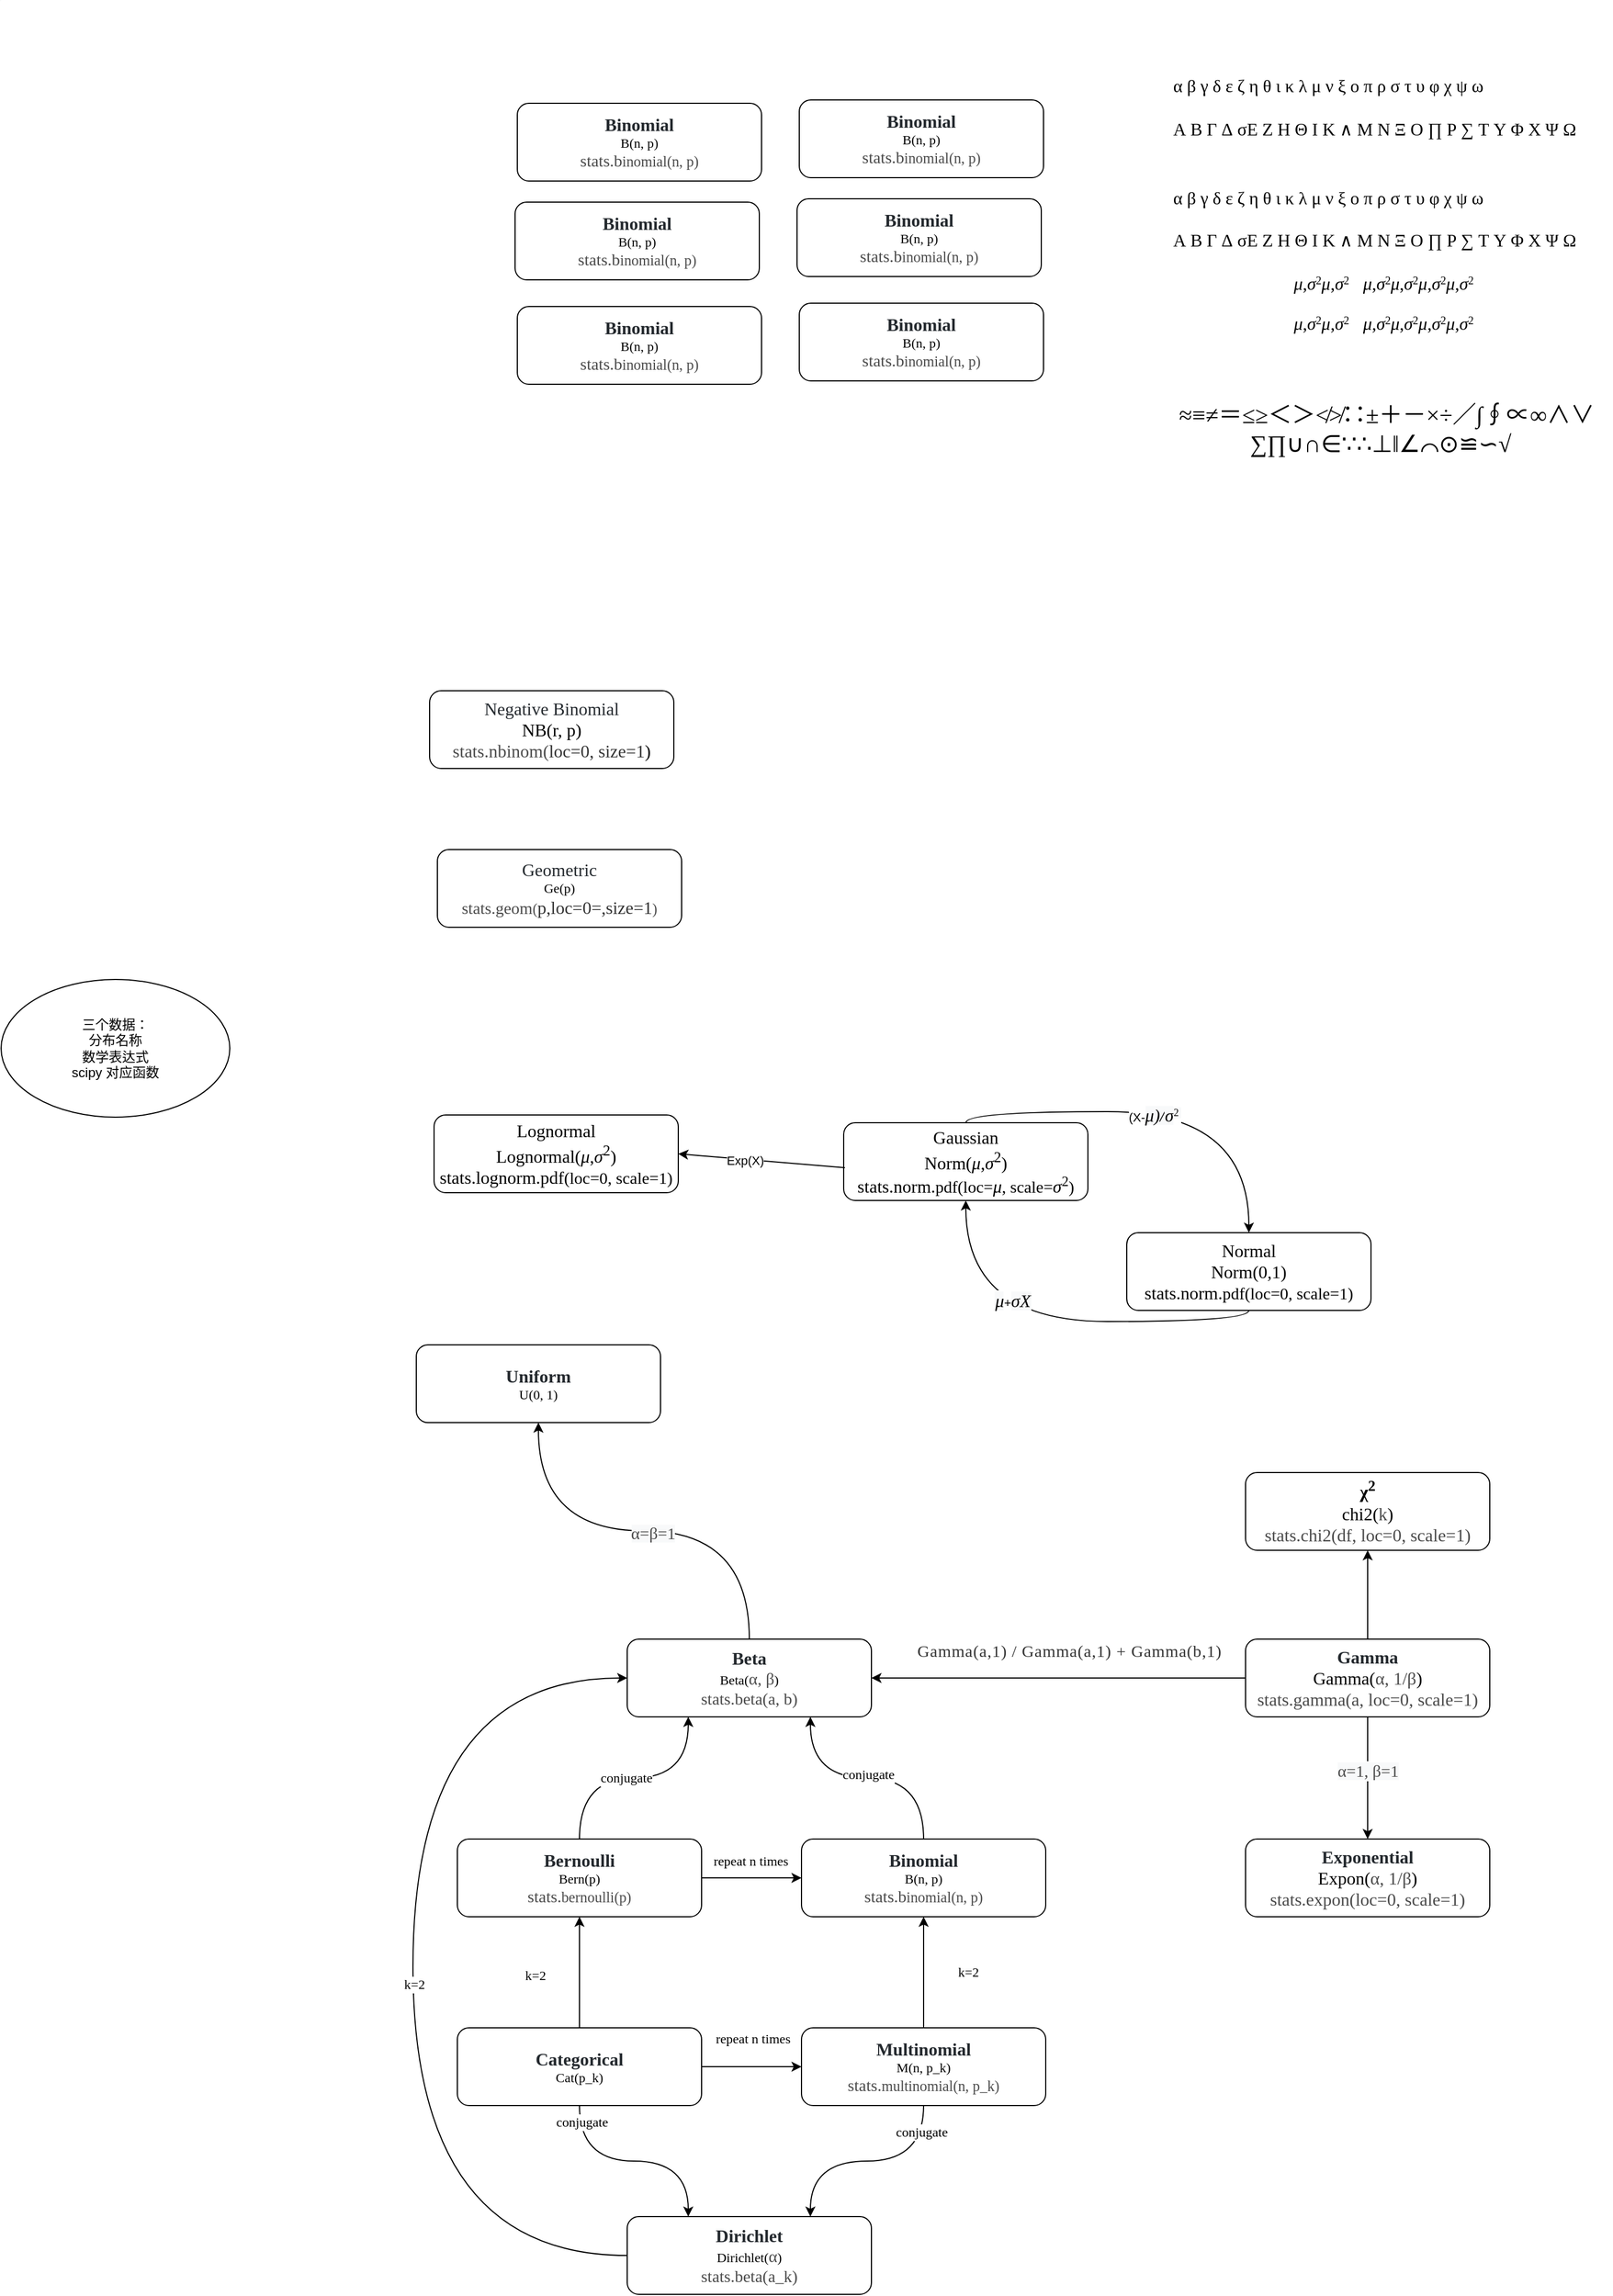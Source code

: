 <mxfile version="14.6.13" type="device"><diagram id="b2CaYkgUw3xgY0C4xX47" name="Page-1"><mxGraphModel dx="693" dy="693" grid="0" gridSize="10" guides="1" tooltips="1" connect="1" arrows="1" fold="1" page="1" pageScale="1" pageWidth="3300" pageHeight="4681" math="0" shadow="0"><root><mxCell id="0"/><mxCell id="1" parent="0"/><mxCell id="jUIoDYva2noRJINr1U3d-1" value="&lt;span style=&quot;box-sizing: border-box ; font-weight: 600 ; color: rgb(36 , 41 , 46) ; font-size: 16px ; background-color: rgb(255 , 255 , 255)&quot;&gt;Uniform&lt;/span&gt;&lt;br&gt;U(0, 1)" style="rounded=1;whiteSpace=wrap;html=1;fontFamily=Times New Roman;align=center;verticalAlign=middle;" parent="1" vertex="1"><mxGeometry x="1194" y="1454" width="220" height="70" as="geometry"/></mxCell><mxCell id="jUIoDYva2noRJINr1U3d-2" value="" style="edgeStyle=orthogonalEdgeStyle;rounded=0;orthogonalLoop=1;jettySize=auto;html=1;fontFamily=Times New Roman;align=center;verticalAlign=middle;fontSize=12;curved=1;" parent="1" source="jUIoDYva2noRJINr1U3d-6" target="jUIoDYva2noRJINr1U3d-9" edge="1"><mxGeometry relative="1" as="geometry"/></mxCell><mxCell id="jUIoDYva2noRJINr1U3d-3" value="repeat n times" style="edgeLabel;html=1;align=center;verticalAlign=middle;resizable=0;points=[];fontFamily=Times New Roman;fontSize=12;" parent="jUIoDYva2noRJINr1U3d-2" vertex="1" connectable="0"><mxGeometry x="0.072" y="-1" relative="1" as="geometry"><mxPoint x="-4" y="-16" as="offset"/></mxGeometry></mxCell><mxCell id="jUIoDYva2noRJINr1U3d-4" style="edgeStyle=orthogonalEdgeStyle;rounded=0;orthogonalLoop=1;jettySize=auto;html=1;exitX=0.5;exitY=0;exitDx=0;exitDy=0;entryX=0.25;entryY=1;entryDx=0;entryDy=0;fontFamily=Times New Roman;align=center;verticalAlign=middle;curved=1;" parent="1" source="jUIoDYva2noRJINr1U3d-6" target="jUIoDYva2noRJINr1U3d-23" edge="1"><mxGeometry relative="1" as="geometry"/></mxCell><mxCell id="jUIoDYva2noRJINr1U3d-5" value="conjugate" style="edgeLabel;html=1;align=center;verticalAlign=middle;resizable=0;points=[];fontSize=12;fontFamily=Times New Roman;" parent="jUIoDYva2noRJINr1U3d-4" vertex="1" connectable="0"><mxGeometry x="-0.132" relative="1" as="geometry"><mxPoint x="6" as="offset"/></mxGeometry></mxCell><mxCell id="jUIoDYva2noRJINr1U3d-6" value="&lt;span style=&quot;box-sizing: border-box; font-weight: 600; color: rgb(36, 41, 46); font-size: 16px; background-color: rgb(255, 255, 255);&quot;&gt;&lt;span style=&quot;box-sizing: border-box ; font-family: , , &amp;quot;segoe ui&amp;quot; , &amp;quot;helvetica&amp;quot; , &amp;quot;arial&amp;quot; , sans-serif , &amp;quot;apple color emoji&amp;quot; , &amp;quot;segoe ui emoji&amp;quot;&quot;&gt;Bernoulli&lt;/span&gt;&lt;/span&gt;&lt;br&gt;Bern(p)&lt;br&gt;&lt;span class=&quot;sig-prename descclassname&quot; style=&quot;box-sizing: border-box; background-color: transparent; color: rgb(74, 74, 74); font-size: 15px;&quot;&gt;stats.&lt;/span&gt;&lt;span class=&quot;sig-name descname&quot; style=&quot;box-sizing: border-box; background-color: transparent; font-size: 1.1em; color: rgb(74, 74, 74);&quot;&gt;bernoulli(p)&lt;/span&gt;" style="rounded=1;whiteSpace=wrap;html=1;fontFamily=Times New Roman;align=center;verticalAlign=middle;" parent="1" vertex="1"><mxGeometry x="1231" y="1899" width="220" height="70" as="geometry"/></mxCell><mxCell id="jUIoDYva2noRJINr1U3d-7" style="edgeStyle=orthogonalEdgeStyle;rounded=0;orthogonalLoop=1;jettySize=auto;html=1;exitX=0.5;exitY=0;exitDx=0;exitDy=0;entryX=0.75;entryY=1;entryDx=0;entryDy=0;fontFamily=Times New Roman;align=center;verticalAlign=middle;curved=1;" parent="1" source="jUIoDYva2noRJINr1U3d-9" target="jUIoDYva2noRJINr1U3d-23" edge="1"><mxGeometry relative="1" as="geometry"/></mxCell><mxCell id="jUIoDYva2noRJINr1U3d-8" value="conjugate" style="edgeLabel;html=1;align=center;verticalAlign=middle;resizable=0;points=[];fontSize=12;fontFamily=Times New Roman;" parent="jUIoDYva2noRJINr1U3d-7" vertex="1" connectable="0"><mxGeometry x="0.035" y="-3" relative="1" as="geometry"><mxPoint x="4" as="offset"/></mxGeometry></mxCell><mxCell id="jUIoDYva2noRJINr1U3d-9" value="&lt;span style=&quot;box-sizing: border-box ; font-weight: 600 ; color: rgb(36 , 41 , 46) ; font-size: 16px ; background-color: rgb(255 , 255 , 255)&quot;&gt;Binomial&lt;/span&gt;&lt;br&gt;B(n, p)&lt;br&gt;&lt;span class=&quot;sig-prename descclassname&quot; style=&quot;background-color: transparent ; box-sizing: border-box ; color: rgb(74 , 74 , 74) ; font-size: 15px&quot;&gt;stats.b&lt;/span&gt;&lt;span class=&quot;sig-name descname&quot; style=&quot;background-color: transparent ; box-sizing: border-box ; font-size: 1.1em ; color: rgb(74 , 74 , 74)&quot;&gt;inomial(n, p)&lt;/span&gt;" style="rounded=1;whiteSpace=wrap;html=1;fontFamily=Times New Roman;align=center;verticalAlign=middle;" parent="1" vertex="1"><mxGeometry x="1541" y="1899" width="220" height="70" as="geometry"/></mxCell><mxCell id="jUIoDYva2noRJINr1U3d-10" value="" style="edgeStyle=orthogonalEdgeStyle;rounded=0;orthogonalLoop=1;jettySize=auto;html=1;fontFamily=Times New Roman;align=center;verticalAlign=middle;fontSize=12;curved=1;" parent="1" source="jUIoDYva2noRJINr1U3d-16" target="jUIoDYva2noRJINr1U3d-6" edge="1"><mxGeometry relative="1" as="geometry"/></mxCell><mxCell id="jUIoDYva2noRJINr1U3d-11" value="k=2" style="edgeLabel;html=1;align=center;verticalAlign=middle;resizable=0;points=[];fontFamily=Times New Roman;fontSize=12;" parent="jUIoDYva2noRJINr1U3d-10" vertex="1" connectable="0"><mxGeometry x="-0.235" y="-1" relative="1" as="geometry"><mxPoint x="-41" y="-9" as="offset"/></mxGeometry></mxCell><mxCell id="jUIoDYva2noRJINr1U3d-12" value="" style="edgeStyle=orthogonalEdgeStyle;rounded=0;orthogonalLoop=1;jettySize=auto;html=1;fontFamily=Times New Roman;align=center;verticalAlign=middle;fontSize=12;curved=1;" parent="1" source="jUIoDYva2noRJINr1U3d-16" target="jUIoDYva2noRJINr1U3d-20" edge="1"><mxGeometry relative="1" as="geometry"/></mxCell><mxCell id="jUIoDYva2noRJINr1U3d-13" value="repeat n times" style="edgeLabel;html=1;align=center;verticalAlign=middle;resizable=0;points=[];fontFamily=Times New Roman;fontSize=12;" parent="jUIoDYva2noRJINr1U3d-12" vertex="1" connectable="0"><mxGeometry x="-0.188" y="3" relative="1" as="geometry"><mxPoint x="9" y="-22" as="offset"/></mxGeometry></mxCell><mxCell id="jUIoDYva2noRJINr1U3d-14" style="edgeStyle=orthogonalEdgeStyle;rounded=0;orthogonalLoop=1;jettySize=auto;html=1;entryX=0.25;entryY=0;entryDx=0;entryDy=0;fontFamily=Times New Roman;fontSize=12;align=center;verticalAlign=middle;curved=1;" parent="1" source="jUIoDYva2noRJINr1U3d-16" target="jUIoDYva2noRJINr1U3d-26" edge="1"><mxGeometry relative="1" as="geometry"/></mxCell><mxCell id="jUIoDYva2noRJINr1U3d-15" value="conjugate" style="edgeLabel;html=1;align=center;verticalAlign=middle;resizable=0;points=[];fontSize=12;fontFamily=Times New Roman;" parent="jUIoDYva2noRJINr1U3d-14" vertex="1" connectable="0"><mxGeometry x="-0.847" y="2" relative="1" as="geometry"><mxPoint as="offset"/></mxGeometry></mxCell><mxCell id="jUIoDYva2noRJINr1U3d-16" value="&lt;span style=&quot;box-sizing: border-box; font-weight: 600; color: rgb(36, 41, 46); font-size: 16px; background-color: rgb(255, 255, 255);&quot;&gt;Categorical&lt;/span&gt;&lt;br&gt;Cat(p_k)" style="rounded=1;whiteSpace=wrap;html=1;fontFamily=Times New Roman;align=center;verticalAlign=middle;" parent="1" vertex="1"><mxGeometry x="1231" y="2069" width="220" height="70" as="geometry"/></mxCell><mxCell id="jUIoDYva2noRJINr1U3d-17" value="k=2" style="edgeStyle=orthogonalEdgeStyle;rounded=0;orthogonalLoop=1;jettySize=auto;html=1;fontFamily=Times New Roman;align=center;verticalAlign=middle;fontSize=12;curved=1;" parent="1" source="jUIoDYva2noRJINr1U3d-20" target="jUIoDYva2noRJINr1U3d-9" edge="1"><mxGeometry y="-40" relative="1" as="geometry"><mxPoint as="offset"/></mxGeometry></mxCell><mxCell id="jUIoDYva2noRJINr1U3d-18" style="edgeStyle=orthogonalEdgeStyle;rounded=0;orthogonalLoop=1;jettySize=auto;html=1;exitX=0.5;exitY=1;exitDx=0;exitDy=0;entryX=0.75;entryY=0;entryDx=0;entryDy=0;fontFamily=Times New Roman;fontSize=12;align=center;verticalAlign=middle;curved=1;" parent="1" source="jUIoDYva2noRJINr1U3d-20" target="jUIoDYva2noRJINr1U3d-26" edge="1"><mxGeometry relative="1" as="geometry"/></mxCell><mxCell id="jUIoDYva2noRJINr1U3d-19" value="conjugate" style="edgeLabel;html=1;align=center;verticalAlign=middle;resizable=0;points=[];fontSize=12;fontFamily=Times New Roman;" parent="jUIoDYva2noRJINr1U3d-18" vertex="1" connectable="0"><mxGeometry x="-0.763" y="-2" relative="1" as="geometry"><mxPoint as="offset"/></mxGeometry></mxCell><mxCell id="jUIoDYva2noRJINr1U3d-20" value="&lt;span style=&quot;box-sizing: border-box ; font-weight: 600 ; color: rgb(36 , 41 , 46) ; font-size: 16px ; background-color: rgb(255 , 255 , 255)&quot;&gt;Multinomial&lt;/span&gt;&lt;br&gt;M(n, p_k)&lt;br&gt;&lt;span class=&quot;sig-prename descclassname&quot; style=&quot;box-sizing: border-box ; background-color: transparent ; color: rgb(74 , 74 , 74) ; font-size: 15px&quot;&gt;stats.&lt;/span&gt;&lt;span class=&quot;sig-name descname&quot; style=&quot;box-sizing: border-box ; background-color: transparent ; font-size: 1.1em ; color: rgb(74 , 74 , 74)&quot;&gt;multinomial(n, p_k)&lt;/span&gt;" style="rounded=1;whiteSpace=wrap;html=1;fontFamily=Times New Roman;align=center;verticalAlign=middle;" parent="1" vertex="1"><mxGeometry x="1541" y="2069" width="220" height="70" as="geometry"/></mxCell><mxCell id="jUIoDYva2noRJINr1U3d-21" value="" style="edgeStyle=orthogonalEdgeStyle;rounded=0;orthogonalLoop=1;jettySize=auto;html=1;fontFamily=Times New Roman;fontSize=12;align=center;verticalAlign=middle;curved=1;" parent="1" source="jUIoDYva2noRJINr1U3d-23" target="jUIoDYva2noRJINr1U3d-1" edge="1"><mxGeometry relative="1" as="geometry"/></mxCell><mxCell id="jUIoDYva2noRJINr1U3d-22" value="&lt;span style=&quot;color: rgb(74 , 74 , 74) ; font-size: 15px ; background-color: rgb(248 , 249 , 250)&quot;&gt;α=β=1&lt;/span&gt;" style="edgeLabel;html=1;align=center;verticalAlign=middle;resizable=0;points=[];fontSize=12;fontFamily=Times New Roman;" parent="jUIoDYva2noRJINr1U3d-21" vertex="1" connectable="0"><mxGeometry x="-0.04" y="1" relative="1" as="geometry"><mxPoint as="offset"/></mxGeometry></mxCell><mxCell id="jUIoDYva2noRJINr1U3d-23" value="&lt;span style=&quot;box-sizing: border-box ; font-weight: 600 ; color: rgb(36 , 41 , 46) ; font-size: 16px ; background-color: rgb(255 , 255 , 255)&quot;&gt;&lt;span style=&quot;box-sizing: border-box ; font-family: , , &amp;#34;segoe ui&amp;#34; , &amp;#34;helvetica&amp;#34; , &amp;#34;arial&amp;#34; , sans-serif , &amp;#34;apple color emoji&amp;#34; , &amp;#34;segoe ui emoji&amp;#34;&quot;&gt;Beta&lt;/span&gt;&lt;/span&gt;&lt;br&gt;Beta(&lt;span style=&quot;color: rgb(74 , 74 , 74) ; font-size: 15px&quot;&gt;α, β&lt;/span&gt;)&lt;br&gt;&lt;span class=&quot;sig-prename descclassname&quot; style=&quot;box-sizing: border-box ; background-color: transparent ; color: rgb(74 , 74 , 74) ; font-size: 15px&quot;&gt;stats.beta(a, b)&lt;/span&gt;" style="rounded=1;whiteSpace=wrap;html=1;fontFamily=Times New Roman;align=center;verticalAlign=middle;" parent="1" vertex="1"><mxGeometry x="1384" y="1719" width="220" height="70" as="geometry"/></mxCell><mxCell id="jUIoDYva2noRJINr1U3d-24" style="edgeStyle=orthogonalEdgeStyle;rounded=0;orthogonalLoop=1;jettySize=auto;html=1;entryX=0;entryY=0.5;entryDx=0;entryDy=0;fontFamily=Times New Roman;fontSize=12;align=center;verticalAlign=middle;exitX=0;exitY=0.5;exitDx=0;exitDy=0;curved=1;" parent="1" source="jUIoDYva2noRJINr1U3d-26" target="jUIoDYva2noRJINr1U3d-23" edge="1"><mxGeometry relative="1" as="geometry"><Array as="points"><mxPoint x="1191" y="2274"/><mxPoint x="1191" y="1754"/></Array></mxGeometry></mxCell><mxCell id="jUIoDYva2noRJINr1U3d-25" value="k=2" style="edgeLabel;html=1;align=center;verticalAlign=middle;resizable=0;points=[];fontSize=12;fontFamily=Times New Roman;" parent="jUIoDYva2noRJINr1U3d-24" vertex="1" connectable="0"><mxGeometry x="-0.035" y="-1" relative="1" as="geometry"><mxPoint as="offset"/></mxGeometry></mxCell><mxCell id="jUIoDYva2noRJINr1U3d-26" value="&lt;font color=&quot;#24292e&quot;&gt;&lt;span style=&quot;font-size: 16px ; background-color: rgb(255 , 255 , 255)&quot;&gt;&lt;b&gt;Dirichlet&lt;br&gt;&lt;/b&gt;&lt;/span&gt;&lt;/font&gt;Dirichlet(&lt;span style=&quot;color: rgb(74 , 74 , 74) ; font-size: 15px&quot;&gt;α&lt;/span&gt;)&lt;br&gt;&lt;span class=&quot;sig-prename descclassname&quot; style=&quot;box-sizing: border-box ; background-color: transparent ; color: rgb(74 , 74 , 74) ; font-size: 15px&quot;&gt;stats.beta(a_k)&lt;/span&gt;" style="rounded=1;whiteSpace=wrap;html=1;fontFamily=Times New Roman;align=center;verticalAlign=middle;" parent="1" vertex="1"><mxGeometry x="1384" y="2239" width="220" height="70" as="geometry"/></mxCell><mxCell id="jUIoDYva2noRJINr1U3d-27" style="edgeStyle=orthogonalEdgeStyle;rounded=0;orthogonalLoop=1;jettySize=auto;html=1;exitX=0;exitY=0.5;exitDx=0;exitDy=0;entryX=1;entryY=0.5;entryDx=0;entryDy=0;fontFamily=Times New Roman;fontSize=12;align=center;verticalAlign=middle;curved=1;" parent="1" source="jUIoDYva2noRJINr1U3d-32" target="jUIoDYva2noRJINr1U3d-23" edge="1"><mxGeometry relative="1" as="geometry"/></mxCell><mxCell id="jUIoDYva2noRJINr1U3d-28" value="&lt;span style=&quot;color: rgb(51 , 51 , 51) ; font-family: , , &amp;#34;helvetica neue&amp;#34; , &amp;#34;pingfang sc&amp;#34; , &amp;#34;hiragino sans gb&amp;#34; , &amp;#34;microsoft yahei ui&amp;#34; , &amp;#34;microsoft yahei&amp;#34; , &amp;#34;arial&amp;#34; , sans-serif ; font-size: 15px ; letter-spacing: 0.544px ; text-align: justify&quot;&gt;Gamma(a,1) / Gamma(a,1) + Gamma(b,1)&lt;/span&gt;" style="edgeLabel;html=1;align=center;verticalAlign=middle;resizable=0;points=[];fontSize=12;fontFamily=Times New Roman;" parent="jUIoDYva2noRJINr1U3d-27" vertex="1" connectable="0"><mxGeometry x="-0.177" y="-3" relative="1" as="geometry"><mxPoint x="-21" y="-22" as="offset"/></mxGeometry></mxCell><mxCell id="jUIoDYva2noRJINr1U3d-29" value="" style="edgeStyle=orthogonalEdgeStyle;rounded=0;orthogonalLoop=1;jettySize=auto;html=1;fontFamily=Times New Roman;fontSize=12;align=center;verticalAlign=middle;curved=1;" parent="1" source="jUIoDYva2noRJINr1U3d-32" target="jUIoDYva2noRJINr1U3d-33" edge="1"><mxGeometry relative="1" as="geometry"/></mxCell><mxCell id="jUIoDYva2noRJINr1U3d-30" value="&lt;span style=&quot;color: rgb(74 , 74 , 74) ; font-size: 15px ; background-color: rgb(248 , 249 , 250)&quot;&gt;α=1, β=1&lt;/span&gt;" style="edgeLabel;html=1;align=center;verticalAlign=middle;resizable=0;points=[];fontSize=12;fontFamily=Times New Roman;" parent="jUIoDYva2noRJINr1U3d-29" vertex="1" connectable="0"><mxGeometry x="-0.124" relative="1" as="geometry"><mxPoint as="offset"/></mxGeometry></mxCell><mxCell id="jUIoDYva2noRJINr1U3d-31" value="" style="edgeStyle=orthogonalEdgeStyle;rounded=0;orthogonalLoop=1;jettySize=auto;html=1;fontFamily=Times New Roman;fontSize=12;align=center;verticalAlign=middle;curved=1;" parent="1" source="jUIoDYva2noRJINr1U3d-32" target="jUIoDYva2noRJINr1U3d-34" edge="1"><mxGeometry relative="1" as="geometry"/></mxCell><mxCell id="jUIoDYva2noRJINr1U3d-32" value="&lt;font style=&quot;font-size: 16px&quot;&gt;&lt;span style=&quot;box-sizing: border-box ; font-weight: 600 ; color: rgb(36 , 41 , 46) ; background-color: rgb(255 , 255 , 255)&quot;&gt;&lt;span style=&quot;box-sizing: border-box&quot;&gt;Gamma&lt;/span&gt;&lt;/span&gt;&lt;br&gt;Gamma(&lt;span style=&quot;color: rgb(74 , 74 , 74)&quot;&gt;α, 1/β&lt;/span&gt;)&lt;br&gt;&lt;span class=&quot;sig-prename descclassname&quot; style=&quot;box-sizing: border-box ; background-color: transparent ; color: rgb(74 , 74 , 74)&quot;&gt;stats.gamma(a, loc=0, scale=1)&lt;/span&gt;&lt;/font&gt;" style="rounded=1;whiteSpace=wrap;html=1;fontFamily=Times New Roman;align=center;verticalAlign=middle;" parent="1" vertex="1"><mxGeometry x="1941" y="1719" width="220" height="70" as="geometry"/></mxCell><mxCell id="jUIoDYva2noRJINr1U3d-33" value="&lt;font style=&quot;font-size: 16px&quot;&gt;&lt;span style=&quot;box-sizing: border-box ; font-weight: 600 ; color: rgb(36 , 41 , 46) ; background-color: rgb(255 , 255 , 255)&quot;&gt;&lt;span style=&quot;box-sizing: border-box&quot;&gt;Exponential&lt;/span&gt;&lt;/span&gt;&lt;br&gt;Expon(&lt;span style=&quot;color: rgb(74 , 74 , 74)&quot;&gt;α, 1/β&lt;/span&gt;)&lt;br&gt;&lt;span class=&quot;sig-prename descclassname&quot; style=&quot;box-sizing: border-box ; background-color: transparent ; color: rgb(74 , 74 , 74)&quot;&gt;stats.expon(loc=0, scale=1)&lt;/span&gt;&lt;/font&gt;" style="rounded=1;whiteSpace=wrap;html=1;fontFamily=Times New Roman;align=center;verticalAlign=middle;" parent="1" vertex="1"><mxGeometry x="1941" y="1899" width="220" height="70" as="geometry"/></mxCell><mxCell id="jUIoDYva2noRJINr1U3d-34" value="&lt;font style=&quot;font-size: 16px&quot;&gt;&lt;font style=&quot;font-size: 16px&quot;&gt;&lt;span style=&quot;background-color: rgb(255 , 255 , 255)&quot;&gt;&lt;b&gt;χ&lt;sup&gt;2&lt;/sup&gt;&lt;/b&gt;&lt;/span&gt;&lt;br&gt;&lt;span style=&quot;background-color: rgb(255 , 255 , 255)&quot;&gt;chi2&lt;/span&gt;(&lt;span style=&quot;color: rgb(74 , 74 , 74)&quot;&gt;k&lt;/span&gt;)&lt;br&gt;&lt;/font&gt;&lt;span class=&quot;sig-prename descclassname&quot; style=&quot;box-sizing: border-box ; background-color: transparent ; color: rgb(74 , 74 , 74)&quot;&gt;&lt;font style=&quot;font-size: 16px&quot;&gt;stats.chi2(df, loc=0, scale=&lt;/font&gt;1)&lt;/span&gt;&lt;/font&gt;" style="rounded=1;whiteSpace=wrap;html=1;fontFamily=Times New Roman;align=center;verticalAlign=middle;" parent="1" vertex="1"><mxGeometry x="1941" y="1569" width="220" height="70" as="geometry"/></mxCell><mxCell id="jUIoDYva2noRJINr1U3d-46" value="&lt;font style=&quot;font-size: 16px ; background-color: rgb(255 , 255 , 255)&quot;&gt;&lt;font style=&quot;font-size: 16px&quot;&gt;Normal&lt;br&gt;&lt;/font&gt;Norm(0&lt;i&gt;,&lt;/i&gt;&lt;span style=&quot;position: absolute ; clip: rect(3.487em , 1000.53em , 4.085em , -1000em) ; top: -3.995em ; left: 0em&quot;&gt;&lt;span class=&quot;mi&quot; id=&quot;MathJax-Span-50&quot; style=&quot;font-style: italic&quot;&gt;&lt;span style=&quot;display: inline-block ; overflow: hidden ; height: 1px ; width: 0.033em&quot;&gt;&lt;/span&gt;&lt;/span&gt;&lt;span style=&quot;display: inline-block ; width: 0px ; height: 3.995em&quot;&gt;&lt;/span&gt;&lt;/span&gt;&lt;/font&gt;&lt;font style=&quot;font-size: 16px&quot;&gt;&lt;font style=&quot;font-size: 16px ; background-color: rgb(255 , 255 , 255)&quot;&gt;1)&lt;br&gt;&lt;span class=&quot;sig-prename descclassname&quot; style=&quot;box-sizing: border-box ; text-align: left&quot;&gt;&lt;span class=&quot;pre&quot; style=&quot;box-sizing: border-box&quot;&gt;stats.&lt;/span&gt;&lt;/span&gt;&lt;span class=&quot;sig-name descname&quot; style=&quot;box-sizing: border-box ; text-align: left&quot;&gt;&lt;span class=&quot;pre&quot; style=&quot;box-sizing: border-box&quot;&gt;norm.&lt;span class=&quot;pre&quot; style=&quot;box-sizing: border-box ; font-size: 15px&quot;&gt;pdf(&lt;/span&gt;&lt;span class=&quot;pre&quot; style=&quot;box-sizing: border-box ; font-size: 15px&quot;&gt;loc=0,&lt;/span&gt;&lt;span style=&quot;font-size: 15px&quot;&gt;&lt;span class=&quot;Apple-converted-space&quot;&gt;&amp;nbsp;&lt;/span&gt;&lt;/span&gt;&lt;span class=&quot;pre&quot; style=&quot;box-sizing: border-box ; font-size: 15px&quot;&gt;scale=1)&lt;/span&gt;&lt;/span&gt;&lt;/span&gt;&lt;/font&gt;&lt;br&gt;&lt;/font&gt;" style="rounded=1;whiteSpace=wrap;html=1;fontFamily=Times New Roman;align=center;verticalAlign=middle;" parent="1" vertex="1"><mxGeometry x="1834" y="1353" width="220" height="70" as="geometry"/></mxCell><mxCell id="jUIoDYva2noRJINr1U3d-47" value="三个数据：&lt;br&gt;分布名称&lt;br&gt;数学表达式&lt;br&gt;scipy 对应函数" style="ellipse;whiteSpace=wrap;html=1;" parent="1" vertex="1"><mxGeometry x="820" y="1125" width="206" height="124" as="geometry"/></mxCell><mxCell id="TUL8UU3yJ-6eKtw_I78Y-1" value="&lt;font style=&quot;font-size: 16px ; background-color: rgb(255 , 255 , 255)&quot;&gt;&lt;font style=&quot;font-size: 16px&quot;&gt;Gaussian&lt;br&gt;&lt;/font&gt;Norm(&lt;span style=&quot;font-style: italic&quot;&gt;μ&lt;/span&gt;&lt;font style=&quot;font-size: 16px&quot;&gt;,&lt;/font&gt;&lt;span style=&quot;font-style: italic&quot;&gt;σ&lt;/span&gt;&lt;span style=&quot;position: absolute ; clip: rect(3.487em , 1000.53em , 4.085em , -1000em) ; top: -3.995em ; left: 0em&quot;&gt;&lt;span class=&quot;mi&quot; id=&quot;MathJax-Span-50&quot; style=&quot;font-style: italic&quot;&gt;&lt;span style=&quot;display: inline-block ; overflow: hidden ; height: 1px ; width: 0.033em&quot;&gt;&lt;/span&gt;&lt;/span&gt;&lt;span style=&quot;display: inline-block ; width: 0px ; height: 3.995em&quot;&gt;&lt;/span&gt;&lt;/span&gt;&lt;sup&gt;2&lt;/sup&gt;&lt;/font&gt;&lt;font style=&quot;font-size: 16px&quot;&gt;&lt;font style=&quot;font-size: 16px ; background-color: rgb(255 , 255 , 255)&quot;&gt;)&lt;br&gt;&lt;span class=&quot;sig-prename descclassname&quot; style=&quot;box-sizing: border-box ; text-align: left&quot;&gt;&lt;span class=&quot;pre&quot; style=&quot;box-sizing: border-box&quot;&gt;stats.&lt;/span&gt;&lt;/span&gt;&lt;span class=&quot;sig-name descname&quot; style=&quot;box-sizing: border-box ; text-align: left&quot;&gt;&lt;span class=&quot;pre&quot; style=&quot;box-sizing: border-box&quot;&gt;norm.&lt;span class=&quot;pre&quot; style=&quot;box-sizing: border-box ; font-size: 15px&quot;&gt;pdf(&lt;/span&gt;&lt;span class=&quot;pre&quot; style=&quot;box-sizing: border-box ; font-size: 15px&quot;&gt;loc=&lt;span style=&quot;font-size: 16px ; font-style: italic ; text-align: center&quot;&gt;μ&lt;/span&gt;,&lt;/span&gt;&lt;span style=&quot;font-size: 15px&quot;&gt;&lt;span class=&quot;Apple-converted-space&quot;&gt;&amp;nbsp;&lt;/span&gt;&lt;/span&gt;&lt;span class=&quot;pre&quot; style=&quot;box-sizing: border-box ; font-size: 15px&quot;&gt;scale=&lt;span style=&quot;font-size: 16px ; text-align: center ; font-style: italic&quot;&gt;σ&lt;/span&gt;&lt;span style=&quot;font-size: 16px ; text-align: center ; position: absolute ; clip: rect(3.487em , 1000.53em , 4.085em , -1000em) ; top: -3.995em ; left: 0em&quot;&gt;&lt;span class=&quot;mi&quot; id=&quot;MathJax-Span-50&quot; style=&quot;font-style: italic&quot;&gt;&lt;span style=&quot;display: inline-block ; overflow: hidden ; height: 1px ; width: 0.033em&quot;&gt;&lt;/span&gt;&lt;/span&gt;&lt;span style=&quot;display: inline-block ; width: 0px ; height: 3.995em&quot;&gt;&lt;/span&gt;&lt;/span&gt;&lt;sup style=&quot;text-align: center&quot;&gt;2&lt;/sup&gt;)&lt;/span&gt;&lt;/span&gt;&lt;/span&gt;&lt;/font&gt;&lt;br&gt;&lt;/font&gt;" style="rounded=1;whiteSpace=wrap;html=1;fontFamily=Times New Roman;align=center;verticalAlign=middle;" vertex="1" parent="1"><mxGeometry x="1579" y="1254" width="220" height="70" as="geometry"/></mxCell><mxCell id="TUL8UU3yJ-6eKtw_I78Y-11" value="" style="endArrow=classic;html=1;exitX=0.5;exitY=0;exitDx=0;exitDy=0;entryX=0.5;entryY=0;entryDx=0;entryDy=0;edgeStyle=orthogonalEdgeStyle;curved=1;" edge="1" parent="1" source="TUL8UU3yJ-6eKtw_I78Y-1" target="jUIoDYva2noRJINr1U3d-46"><mxGeometry width="50" height="50" relative="1" as="geometry"><mxPoint x="1989" y="1695" as="sourcePoint"/><mxPoint x="2039" y="1645" as="targetPoint"/></mxGeometry></mxCell><mxCell id="TUL8UU3yJ-6eKtw_I78Y-15" value="(X-&lt;span style=&quot;font-family: &amp;#34;times new roman&amp;#34; ; font-size: 16px ; font-style: italic ; background-color: rgb(248 , 249 , 250)&quot;&gt;μ)/&lt;/span&gt;&lt;span style=&quot;background-color: rgb(248 , 249 , 250) ; font-family: &amp;#34;times new roman&amp;#34; ; font-size: 16px ; font-style: italic&quot;&gt;σ&lt;/span&gt;&lt;span style=&quot;background-color: rgb(248 , 249 , 250) ; font-family: &amp;#34;times new roman&amp;#34; ; font-size: 16px ; position: absolute ; clip: rect(3.487em , 1000.53em , 4.085em , -1000em) ; top: -3.995em ; left: 0em&quot;&gt;&lt;span class=&quot;mi&quot; id=&quot;MathJax-Span-50&quot; style=&quot;font-style: italic&quot;&gt;&lt;span style=&quot;display: inline-block ; overflow: hidden ; height: 1px ; width: 0.033em&quot;&gt;&lt;/span&gt;&lt;/span&gt;&lt;span style=&quot;display: inline-block ; width: 0px ; height: 3.995em&quot;&gt;&lt;/span&gt;&lt;/span&gt;&lt;sup style=&quot;background-color: rgb(248 , 249 , 250) ; font-family: &amp;#34;times new roman&amp;#34;&quot;&gt;2&amp;nbsp;&lt;br&gt;&lt;/sup&gt;" style="edgeLabel;html=1;align=center;verticalAlign=middle;resizable=0;points=[];" vertex="1" connectable="0" parent="TUL8UU3yJ-6eKtw_I78Y-11"><mxGeometry x="-0.037" y="-3" relative="1" as="geometry"><mxPoint as="offset"/></mxGeometry></mxCell><mxCell id="TUL8UU3yJ-6eKtw_I78Y-12" value="" style="endArrow=classic;html=1;exitX=0.5;exitY=1;exitDx=0;exitDy=0;entryX=0.5;entryY=1;entryDx=0;entryDy=0;edgeStyle=orthogonalEdgeStyle;curved=1;" edge="1" parent="1" source="jUIoDYva2noRJINr1U3d-46" target="TUL8UU3yJ-6eKtw_I78Y-1"><mxGeometry width="50" height="50" relative="1" as="geometry"><mxPoint x="1989" y="1695" as="sourcePoint"/><mxPoint x="2039" y="1645" as="targetPoint"/></mxGeometry></mxCell><mxCell id="TUL8UU3yJ-6eKtw_I78Y-16" value="&lt;span style=&quot;font-family: &amp;#34;times new roman&amp;#34; ; font-size: 16px ; font-style: italic ; background-color: rgb(248 , 249 , 250)&quot;&gt;μ&lt;/span&gt;+&lt;span style=&quot;background-color: rgb(248 , 249 , 250) ; font-family: &amp;#34;times new roman&amp;#34; ; font-size: 16px ; font-style: italic&quot;&gt;σ&lt;/span&gt;&lt;span style=&quot;background-color: rgb(248 , 249 , 250) ; font-family: &amp;#34;times new roman&amp;#34; ; font-size: 16px ; position: absolute ; clip: rect(3.487em , 1000.53em , 4.085em , -1000em) ; top: -3.995em ; left: 0em&quot;&gt;&lt;span style=&quot;display: inline-block ; width: 0px ; height: 3.995em&quot;&gt;&lt;/span&gt;&lt;/span&gt;&lt;span style=&quot;font-style: italic ; background-color: rgb(248 , 249 , 250) ; font-family: &amp;#34;times new roman&amp;#34; ; font-size: 16px&quot;&gt;X&lt;/span&gt;&lt;br&gt;&lt;span style=&quot;background-color: rgb(248 , 249 , 250) ; font-family: &amp;#34;times new roman&amp;#34; ; font-size: 16px ; position: absolute ; clip: rect(3.487em , 1000.53em , 4.085em , -1000em) ; top: -3.995em ; left: 0em&quot;&gt;&lt;span style=&quot;display: inline-block ; width: 0px ; height: 3.995em&quot;&gt;&lt;/span&gt;&lt;/span&gt;" style="edgeLabel;html=1;align=center;verticalAlign=middle;resizable=0;points=[];" vertex="1" connectable="0" parent="TUL8UU3yJ-6eKtw_I78Y-12"><mxGeometry x="0.193" y="-19" relative="1" as="geometry"><mxPoint as="offset"/></mxGeometry></mxCell><mxCell id="TUL8UU3yJ-6eKtw_I78Y-17" value="&lt;div style=&quot;text-align: justify&quot;&gt;&lt;span style=&quot;font-size: 16px&quot;&gt;&lt;br&gt;&lt;/span&gt;&lt;/div&gt;&lt;font&gt;&lt;div style=&quot;text-align: justify&quot;&gt;&lt;span style=&quot;font-size: 16px&quot;&gt;&lt;br&gt;&lt;/span&gt;&lt;/div&gt;&lt;div style=&quot;text-align: justify&quot;&gt;&lt;br&gt;&lt;/div&gt;&lt;div style=&quot;text-align: justify&quot;&gt;&lt;br&gt;&lt;/div&gt;&lt;div style=&quot;text-align: justify&quot;&gt;&lt;p style=&quot;margin: 0in ; font-family: &amp;#34;microsoft yahei&amp;#34; ; font-size: 16px&quot;&gt;α&amp;nbsp;β&amp;nbsp;γ&amp;nbsp;δ&amp;nbsp;ε&amp;nbsp;ζ&amp;nbsp;η&amp;nbsp;θ&amp;nbsp;ι&amp;nbsp;κ&amp;nbsp;λ&amp;nbsp;μ&amp;nbsp;ν&amp;nbsp;ξ&amp;nbsp;ο&amp;nbsp;π&amp;nbsp;ρ&amp;nbsp;σ&amp;nbsp;τ&amp;nbsp;υ&amp;nbsp;φ&amp;nbsp;χ&amp;nbsp;ψ&amp;nbsp;ω&amp;nbsp;&amp;nbsp;&lt;/p&gt;&lt;font style=&quot;text-align: center&quot;&gt;&lt;div style=&quot;text-align: justify&quot;&gt;&lt;span style=&quot;font-size: 16px&quot;&gt;&lt;br&gt;&lt;/span&gt;&lt;/div&gt;&lt;div style=&quot;text-align: justify&quot;&gt;&lt;span style=&quot;font-size: 16px ; font-family: &amp;#34;microsoft yahei&amp;#34;&quot;&gt;Α&amp;nbsp;Β&amp;nbsp;Γ&amp;nbsp;Δ&amp;nbsp;σΕ&amp;nbsp;Ζ&amp;nbsp;Η&amp;nbsp;Θ&amp;nbsp;Ι&amp;nbsp;Κ&amp;nbsp;∧&amp;nbsp;Μ&amp;nbsp;Ν&amp;nbsp;Ξ&amp;nbsp;Ο&amp;nbsp;∏&amp;nbsp;Ρ&amp;nbsp;∑&amp;nbsp;Τ&amp;nbsp;Υ&amp;nbsp;Φ&amp;nbsp;Χ&amp;nbsp;Ψ&amp;nbsp;Ω&amp;nbsp;&lt;/span&gt;&lt;/div&gt;&lt;/font&gt;&lt;/div&gt;&lt;div style=&quot;text-align: justify&quot;&gt;&lt;br&gt;&lt;/div&gt;&lt;div style=&quot;text-align: justify&quot;&gt;&lt;br&gt;&lt;/div&gt;&lt;div style=&quot;text-align: justify&quot;&gt;&lt;br&gt;&lt;/div&gt;&lt;/font&gt;&lt;p style=&quot;text-align: justify ; margin: 0in ; font-family: &amp;#34;microsoft yahei&amp;#34; ; font-size: 16px&quot;&gt;&lt;font style=&quot;font-size: 16px&quot;&gt;α&amp;nbsp;β&amp;nbsp;γ&amp;nbsp;δ&amp;nbsp;ε&amp;nbsp;ζ&amp;nbsp;η&amp;nbsp;θ&amp;nbsp;ι&amp;nbsp;κ&amp;nbsp;λ&amp;nbsp;μ&amp;nbsp;ν&amp;nbsp;ξ&amp;nbsp;ο&amp;nbsp;π&amp;nbsp;ρ&amp;nbsp;σ&amp;nbsp;τ&amp;nbsp;υ&amp;nbsp;φ&amp;nbsp;χ&amp;nbsp;ψ&amp;nbsp;ω&amp;nbsp;&amp;nbsp;&lt;/font&gt;&lt;/p&gt;&lt;font&gt;&lt;div style=&quot;text-align: justify&quot;&gt;&lt;span style=&quot;font-size: 16px&quot;&gt;&lt;br&gt;&lt;/span&gt;&lt;/div&gt;&lt;div style=&quot;text-align: justify&quot;&gt;&lt;span style=&quot;font-size: 16px ; font-family: &amp;#34;microsoft yahei&amp;#34;&quot;&gt;Α&amp;nbsp;Β&amp;nbsp;Γ&amp;nbsp;Δ&amp;nbsp;σΕ&amp;nbsp;Ζ&amp;nbsp;Η&amp;nbsp;Θ&amp;nbsp;Ι&amp;nbsp;Κ&amp;nbsp;∧&amp;nbsp;Μ&amp;nbsp;Ν&amp;nbsp;Ξ&amp;nbsp;Ο&amp;nbsp;∏&amp;nbsp;Ρ&amp;nbsp;∑&amp;nbsp;Τ&amp;nbsp;Υ&amp;nbsp;Φ&amp;nbsp;Χ&amp;nbsp;Ψ&amp;nbsp;Ω&lt;/span&gt;&lt;/div&gt;&lt;div style=&quot;text-align: justify&quot;&gt;&lt;span style=&quot;font-size: 16px ; font-family: &amp;#34;microsoft yahei&amp;#34;&quot;&gt;&lt;br&gt;&lt;/span&gt;&lt;/div&gt;&lt;span style=&quot;font-family: &amp;#34;times new roman&amp;#34; ; font-size: 16px ; font-style: italic&quot;&gt;μ&lt;/span&gt;&lt;font style=&quot;font-family: &amp;#34;times new roman&amp;#34; ; font-size: 16px&quot;&gt;,&lt;/font&gt;&lt;span style=&quot;font-family: &amp;#34;times new roman&amp;#34; ; font-size: 16px ; font-style: italic&quot;&gt;σ&lt;/span&gt;&lt;span style=&quot;font-family: &amp;#34;times new roman&amp;#34; ; font-size: 16px ; position: absolute ; clip: rect(3.487em , 1000.53em , 4.085em , -1000em) ; top: -3.995em ; left: 0em&quot;&gt;&lt;span class=&quot;mi&quot; id=&quot;MathJax-Span-50&quot; style=&quot;font-style: italic&quot;&gt;&lt;span style=&quot;display: inline-block ; overflow: hidden ; height: 1px ; width: 0.033em&quot;&gt;&lt;/span&gt;&lt;/span&gt;&lt;span style=&quot;display: inline-block ; width: 0px ; height: 3.995em&quot;&gt;&lt;/span&gt;&lt;/span&gt;&lt;sup style=&quot;font-family: &amp;#34;times new roman&amp;#34;&quot;&gt;2&lt;/sup&gt;&lt;span style=&quot;font-family: &amp;#34;times new roman&amp;#34; ; font-size: 16px ; font-style: italic&quot;&gt;μ&lt;/span&gt;&lt;font style=&quot;font-family: &amp;#34;times new roman&amp;#34; ; font-size: 16px&quot;&gt;,&lt;/font&gt;&lt;span style=&quot;font-family: &amp;#34;times new roman&amp;#34; ; font-size: 16px ; font-style: italic&quot;&gt;σ&lt;/span&gt;&lt;span style=&quot;font-family: &amp;#34;times new roman&amp;#34; ; font-size: 16px ; position: absolute ; clip: rect(3.487em , 1000.53em , 4.085em , -1000em) ; top: -3.995em ; left: 0em&quot;&gt;&lt;span class=&quot;mi&quot; id=&quot;MathJax-Span-50&quot; style=&quot;font-style: italic&quot;&gt;&lt;span style=&quot;display: inline-block ; overflow: hidden ; height: 1px ; width: 0.033em&quot;&gt;&lt;/span&gt;&lt;/span&gt;&lt;span style=&quot;display: inline-block ; width: 0px ; height: 3.995em&quot;&gt;&lt;/span&gt;&lt;/span&gt;&lt;sup style=&quot;font-family: &amp;#34;times new roman&amp;#34;&quot;&gt;2&amp;nbsp; &amp;nbsp; &amp;nbsp;&lt;/sup&gt;&lt;span style=&quot;font-family: &amp;#34;times new roman&amp;#34; ; font-size: 16px ; font-style: italic&quot;&gt;μ&lt;/span&gt;&lt;font style=&quot;font-family: &amp;#34;times new roman&amp;#34; ; font-size: 16px&quot;&gt;,&lt;/font&gt;&lt;span style=&quot;font-family: &amp;#34;times new roman&amp;#34; ; font-size: 16px ; font-style: italic&quot;&gt;σ&lt;/span&gt;&lt;span style=&quot;font-family: &amp;#34;times new roman&amp;#34; ; font-size: 16px ; position: absolute ; clip: rect(3.487em , 1000.53em , 4.085em , -1000em) ; top: -3.995em ; left: 0em&quot;&gt;&lt;span class=&quot;mi&quot; id=&quot;MathJax-Span-50&quot; style=&quot;font-style: italic&quot;&gt;&lt;span style=&quot;display: inline-block ; overflow: hidden ; height: 1px ; width: 0.033em&quot;&gt;&lt;/span&gt;&lt;/span&gt;&lt;span style=&quot;display: inline-block ; width: 0px ; height: 3.995em&quot;&gt;&lt;/span&gt;&lt;/span&gt;&lt;sup style=&quot;font-family: &amp;#34;times new roman&amp;#34;&quot;&gt;2&lt;/sup&gt;&lt;span style=&quot;font-family: &amp;#34;times new roman&amp;#34; ; font-size: 16px ; font-style: italic&quot;&gt;μ&lt;/span&gt;&lt;font style=&quot;font-family: &amp;#34;times new roman&amp;#34; ; font-size: 16px&quot;&gt;,&lt;/font&gt;&lt;span style=&quot;font-family: &amp;#34;times new roman&amp;#34; ; font-size: 16px ; font-style: italic&quot;&gt;σ&lt;/span&gt;&lt;span style=&quot;font-family: &amp;#34;times new roman&amp;#34; ; font-size: 16px ; position: absolute ; clip: rect(3.487em , 1000.53em , 4.085em , -1000em) ; top: -3.995em ; left: 0em&quot;&gt;&lt;span class=&quot;mi&quot; id=&quot;MathJax-Span-50&quot; style=&quot;font-style: italic&quot;&gt;&lt;span style=&quot;display: inline-block ; overflow: hidden ; height: 1px ; width: 0.033em&quot;&gt;&lt;/span&gt;&lt;/span&gt;&lt;span style=&quot;display: inline-block ; width: 0px ; height: 3.995em&quot;&gt;&lt;/span&gt;&lt;/span&gt;&lt;sup style=&quot;font-family: &amp;#34;times new roman&amp;#34;&quot;&gt;2&lt;/sup&gt;&lt;span style=&quot;font-family: &amp;#34;times new roman&amp;#34; ; font-size: 16px ; font-style: italic&quot;&gt;μ&lt;/span&gt;&lt;font style=&quot;font-family: &amp;#34;times new roman&amp;#34; ; font-size: 16px&quot;&gt;,&lt;/font&gt;&lt;span style=&quot;font-family: &amp;#34;times new roman&amp;#34; ; font-size: 16px ; font-style: italic&quot;&gt;σ&lt;/span&gt;&lt;span style=&quot;font-family: &amp;#34;times new roman&amp;#34; ; font-size: 16px ; position: absolute ; clip: rect(3.487em , 1000.53em , 4.085em , -1000em) ; top: -3.995em ; left: 0em&quot;&gt;&lt;span class=&quot;mi&quot; id=&quot;MathJax-Span-50&quot; style=&quot;font-style: italic&quot;&gt;&lt;span style=&quot;display: inline-block ; overflow: hidden ; height: 1px ; width: 0.033em&quot;&gt;&lt;/span&gt;&lt;/span&gt;&lt;span style=&quot;display: inline-block ; width: 0px ; height: 3.995em&quot;&gt;&lt;/span&gt;&lt;/span&gt;&lt;sup style=&quot;font-family: &amp;#34;times new roman&amp;#34;&quot;&gt;2&lt;/sup&gt;&lt;span style=&quot;font-family: &amp;#34;times new roman&amp;#34; ; font-size: 16px ; font-style: italic&quot;&gt;μ&lt;/span&gt;&lt;font style=&quot;font-family: &amp;#34;times new roman&amp;#34; ; font-size: 16px&quot;&gt;,&lt;/font&gt;&lt;span style=&quot;font-family: &amp;#34;times new roman&amp;#34; ; font-size: 16px ; font-style: italic&quot;&gt;σ&lt;/span&gt;&lt;span style=&quot;font-family: &amp;#34;times new roman&amp;#34; ; font-size: 16px ; position: absolute ; clip: rect(3.487em , 1000.53em , 4.085em , -1000em) ; top: -3.995em ; left: 0em&quot;&gt;&lt;span class=&quot;mi&quot; id=&quot;MathJax-Span-50&quot; style=&quot;font-style: italic&quot;&gt;&lt;span style=&quot;display: inline-block ; overflow: hidden ; height: 1px ; width: 0.033em&quot;&gt;&lt;/span&gt;&lt;/span&gt;&lt;span style=&quot;display: inline-block ; width: 0px ; height: 3.995em&quot;&gt;&lt;/span&gt;&lt;/span&gt;&lt;sup style=&quot;font-family: &amp;#34;times new roman&amp;#34;&quot;&gt;2&lt;br&gt;&lt;br&gt;&lt;/sup&gt;&lt;span style=&quot;font-family: &amp;#34;times new roman&amp;#34; ; font-size: 16px ; font-style: italic&quot;&gt;μ&lt;/span&gt;&lt;font style=&quot;font-family: &amp;#34;times new roman&amp;#34; ; font-size: 16px&quot;&gt;,&lt;/font&gt;&lt;span style=&quot;font-family: &amp;#34;times new roman&amp;#34; ; font-size: 16px ; font-style: italic&quot;&gt;σ&lt;/span&gt;&lt;span style=&quot;font-family: &amp;#34;times new roman&amp;#34; ; font-size: 16px ; position: absolute ; clip: rect(3.487em , 1000.53em , 4.085em , -1000em) ; top: -3.995em ; left: 0em&quot;&gt;&lt;span class=&quot;mi&quot; id=&quot;MathJax-Span-50&quot; style=&quot;font-style: italic&quot;&gt;&lt;span style=&quot;display: inline-block ; overflow: hidden ; height: 1px ; width: 0.033em&quot;&gt;&lt;/span&gt;&lt;/span&gt;&lt;span style=&quot;display: inline-block ; width: 0px ; height: 3.995em&quot;&gt;&lt;/span&gt;&lt;/span&gt;&lt;sup style=&quot;font-family: &amp;#34;times new roman&amp;#34;&quot;&gt;2&lt;/sup&gt;&lt;span style=&quot;font-family: &amp;#34;times new roman&amp;#34; ; font-size: 16px ; font-style: italic&quot;&gt;μ&lt;/span&gt;&lt;font style=&quot;font-family: &amp;#34;times new roman&amp;#34; ; font-size: 16px&quot;&gt;,&lt;/font&gt;&lt;span style=&quot;font-family: &amp;#34;times new roman&amp;#34; ; font-size: 16px ; font-style: italic&quot;&gt;σ&lt;/span&gt;&lt;span style=&quot;font-family: &amp;#34;times new roman&amp;#34; ; font-size: 16px ; position: absolute ; clip: rect(3.487em , 1000.53em , 4.085em , -1000em) ; top: -3.995em ; left: 0em&quot;&gt;&lt;span class=&quot;mi&quot; id=&quot;MathJax-Span-50&quot; style=&quot;font-style: italic&quot;&gt;&lt;span style=&quot;display: inline-block ; overflow: hidden ; height: 1px ; width: 0.033em&quot;&gt;&lt;/span&gt;&lt;/span&gt;&lt;span style=&quot;display: inline-block ; width: 0px ; height: 3.995em&quot;&gt;&lt;/span&gt;&lt;/span&gt;&lt;sup style=&quot;font-family: &amp;#34;times new roman&amp;#34;&quot;&gt;2&amp;nbsp; &amp;nbsp; &amp;nbsp;&lt;/sup&gt;&lt;span style=&quot;font-family: &amp;#34;times new roman&amp;#34; ; font-size: 16px ; font-style: italic&quot;&gt;μ&lt;/span&gt;&lt;font style=&quot;font-family: &amp;#34;times new roman&amp;#34; ; font-size: 16px&quot;&gt;,&lt;/font&gt;&lt;span style=&quot;font-family: &amp;#34;times new roman&amp;#34; ; font-size: 16px ; font-style: italic&quot;&gt;σ&lt;/span&gt;&lt;span style=&quot;font-family: &amp;#34;times new roman&amp;#34; ; font-size: 16px ; position: absolute ; clip: rect(3.487em , 1000.53em , 4.085em , -1000em) ; top: -3.995em ; left: 0em&quot;&gt;&lt;span class=&quot;mi&quot; id=&quot;MathJax-Span-50&quot; style=&quot;font-style: italic&quot;&gt;&lt;span style=&quot;display: inline-block ; overflow: hidden ; height: 1px ; width: 0.033em&quot;&gt;&lt;/span&gt;&lt;/span&gt;&lt;span style=&quot;display: inline-block ; width: 0px ; height: 3.995em&quot;&gt;&lt;/span&gt;&lt;/span&gt;&lt;sup style=&quot;font-family: &amp;#34;times new roman&amp;#34;&quot;&gt;2&lt;/sup&gt;&lt;span style=&quot;font-family: &amp;#34;times new roman&amp;#34; ; font-size: 16px ; font-style: italic&quot;&gt;μ&lt;/span&gt;&lt;font style=&quot;font-family: &amp;#34;times new roman&amp;#34; ; font-size: 16px&quot;&gt;,&lt;/font&gt;&lt;span style=&quot;font-family: &amp;#34;times new roman&amp;#34; ; font-size: 16px ; font-style: italic&quot;&gt;σ&lt;/span&gt;&lt;span style=&quot;font-family: &amp;#34;times new roman&amp;#34; ; font-size: 16px ; position: absolute ; clip: rect(3.487em , 1000.53em , 4.085em , -1000em) ; top: -3.995em ; left: 0em&quot;&gt;&lt;span class=&quot;mi&quot; id=&quot;MathJax-Span-50&quot; style=&quot;font-style: italic&quot;&gt;&lt;span style=&quot;display: inline-block ; overflow: hidden ; height: 1px ; width: 0.033em&quot;&gt;&lt;/span&gt;&lt;/span&gt;&lt;span style=&quot;display: inline-block ; width: 0px ; height: 3.995em&quot;&gt;&lt;/span&gt;&lt;/span&gt;&lt;sup style=&quot;font-family: &amp;#34;times new roman&amp;#34;&quot;&gt;2&lt;/sup&gt;&lt;span style=&quot;font-family: &amp;#34;times new roman&amp;#34; ; font-size: 16px ; font-style: italic&quot;&gt;μ&lt;/span&gt;&lt;font style=&quot;font-family: &amp;#34;times new roman&amp;#34; ; font-size: 16px&quot;&gt;,&lt;/font&gt;&lt;span style=&quot;font-family: &amp;#34;times new roman&amp;#34; ; font-size: 16px ; font-style: italic&quot;&gt;σ&lt;/span&gt;&lt;span style=&quot;font-family: &amp;#34;times new roman&amp;#34; ; font-size: 16px ; position: absolute ; clip: rect(3.487em , 1000.53em , 4.085em , -1000em) ; top: -3.995em ; left: 0em&quot;&gt;&lt;span class=&quot;mi&quot; id=&quot;MathJax-Span-50&quot; style=&quot;font-style: italic&quot;&gt;&lt;span style=&quot;display: inline-block ; overflow: hidden ; height: 1px ; width: 0.033em&quot;&gt;&lt;/span&gt;&lt;/span&gt;&lt;span style=&quot;display: inline-block ; width: 0px ; height: 3.995em&quot;&gt;&lt;/span&gt;&lt;/span&gt;&lt;sup style=&quot;font-family: &amp;#34;times new roman&amp;#34;&quot;&gt;2&lt;/sup&gt;&lt;span style=&quot;font-family: &amp;#34;times new roman&amp;#34; ; font-size: 16px ; font-style: italic&quot;&gt;μ&lt;/span&gt;&lt;font style=&quot;font-family: &amp;#34;times new roman&amp;#34; ; font-size: 16px&quot;&gt;,&lt;/font&gt;&lt;span style=&quot;font-family: &amp;#34;times new roman&amp;#34; ; font-size: 16px ; font-style: italic&quot;&gt;σ&lt;/span&gt;&lt;span style=&quot;font-family: &amp;#34;times new roman&amp;#34; ; font-size: 16px ; position: absolute ; clip: rect(3.487em , 1000.53em , 4.085em , -1000em) ; top: -3.995em ; left: 0em&quot;&gt;&lt;span class=&quot;mi&quot; id=&quot;MathJax-Span-50&quot; style=&quot;font-style: italic&quot;&gt;&lt;span style=&quot;display: inline-block ; overflow: hidden ; height: 1px ; width: 0.033em&quot;&gt;&lt;/span&gt;&lt;/span&gt;&lt;span style=&quot;display: inline-block ; width: 0px ; height: 3.995em&quot;&gt;&lt;/span&gt;&lt;/span&gt;&lt;sup style=&quot;font-family: &amp;#34;times new roman&amp;#34;&quot;&gt;2&lt;br&gt;&lt;/sup&gt;&lt;sup style=&quot;font-family: &amp;#34;times new roman&amp;#34;&quot;&gt;&lt;br&gt;&lt;/sup&gt;&lt;br&gt;&lt;br&gt;&lt;br&gt;&lt;p style=&quot;margin: 0in ; font-family: &amp;#34;microsoft yahei&amp;#34; ; font-size: 16.0pt&quot;&gt;&amp;nbsp;≈≡≠＝≤≥＜＞≮≯∷±＋－×÷／∫∮∝∞∧∨&lt;/p&gt;&lt;p style=&quot;margin: 0in ; font-family: &amp;#34;microsoft yahei&amp;#34; ; font-size: 16.0pt&quot;&gt;&lt;span style=&quot;font-size: 16pt&quot;&gt;∑∏∪∩∈∵∴⊥‖∠⌒⊙≌∽√&amp;nbsp;&lt;/span&gt;&lt;br&gt;&lt;/p&gt;&lt;div style=&quot;text-align: justify&quot;&gt;&lt;span style=&quot;font-size: 16px ; font-family: &amp;#34;microsoft yahei&amp;#34;&quot;&gt;&amp;nbsp;&amp;nbsp;&lt;/span&gt;&lt;br&gt;&lt;/div&gt;&lt;/font&gt;&lt;font&gt;&lt;div style=&quot;text-align: justify&quot;&gt;&lt;span style=&quot;font-size: 16px&quot;&gt;&lt;br&gt;&lt;/span&gt;&lt;/div&gt;&lt;/font&gt;&lt;div style=&quot;text-align: justify&quot;&gt;&lt;br&gt;&lt;/div&gt;" style="text;html=1;align=center;verticalAlign=middle;resizable=0;points=[];autosize=1;strokeColor=none;" vertex="1" parent="1"><mxGeometry x="1858" y="277" width="413" height="397" as="geometry"/></mxCell><mxCell id="TUL8UU3yJ-6eKtw_I78Y-21" value="&lt;span style=&quot;box-sizing: border-box ; font-weight: 600 ; color: rgb(36 , 41 , 46) ; font-size: 16px ; background-color: rgb(255 , 255 , 255)&quot;&gt;Binomial&lt;/span&gt;&lt;br&gt;B(n, p)&lt;br&gt;&lt;span class=&quot;sig-prename descclassname&quot; style=&quot;background-color: transparent ; box-sizing: border-box ; color: rgb(74 , 74 , 74) ; font-size: 15px&quot;&gt;stats.b&lt;/span&gt;&lt;span class=&quot;sig-name descname&quot; style=&quot;background-color: transparent ; box-sizing: border-box ; font-size: 1.1em ; color: rgb(74 , 74 , 74)&quot;&gt;inomial(n, p)&lt;/span&gt;" style="rounded=1;whiteSpace=wrap;html=1;fontFamily=Times New Roman;align=center;verticalAlign=middle;" vertex="1" parent="1"><mxGeometry x="1285" y="336" width="220" height="70" as="geometry"/></mxCell><mxCell id="TUL8UU3yJ-6eKtw_I78Y-22" value="&lt;span style=&quot;box-sizing: border-box ; font-weight: 600 ; color: rgb(36 , 41 , 46) ; font-size: 16px ; background-color: rgb(255 , 255 , 255)&quot;&gt;Binomial&lt;/span&gt;&lt;br&gt;B(n, p)&lt;br&gt;&lt;span class=&quot;sig-prename descclassname&quot; style=&quot;background-color: transparent ; box-sizing: border-box ; color: rgb(74 , 74 , 74) ; font-size: 15px&quot;&gt;stats.b&lt;/span&gt;&lt;span class=&quot;sig-name descname&quot; style=&quot;background-color: transparent ; box-sizing: border-box ; font-size: 1.1em ; color: rgb(74 , 74 , 74)&quot;&gt;inomial(n, p)&lt;/span&gt;" style="rounded=1;whiteSpace=wrap;html=1;fontFamily=Times New Roman;align=center;verticalAlign=middle;" vertex="1" parent="1"><mxGeometry x="1283" y="425" width="220" height="70" as="geometry"/></mxCell><mxCell id="TUL8UU3yJ-6eKtw_I78Y-23" value="&lt;span style=&quot;box-sizing: border-box ; font-weight: 600 ; color: rgb(36 , 41 , 46) ; font-size: 16px ; background-color: rgb(255 , 255 , 255)&quot;&gt;Binomial&lt;/span&gt;&lt;br&gt;B(n, p)&lt;br&gt;&lt;span class=&quot;sig-prename descclassname&quot; style=&quot;background-color: transparent ; box-sizing: border-box ; color: rgb(74 , 74 , 74) ; font-size: 15px&quot;&gt;stats.b&lt;/span&gt;&lt;span class=&quot;sig-name descname&quot; style=&quot;background-color: transparent ; box-sizing: border-box ; font-size: 1.1em ; color: rgb(74 , 74 , 74)&quot;&gt;inomial(n, p)&lt;/span&gt;" style="rounded=1;whiteSpace=wrap;html=1;fontFamily=Times New Roman;align=center;verticalAlign=middle;" vertex="1" parent="1"><mxGeometry x="1285" y="519" width="220" height="70" as="geometry"/></mxCell><mxCell id="TUL8UU3yJ-6eKtw_I78Y-24" value="&lt;font style=&quot;font-size: 16px&quot;&gt;&lt;span style=&quot;box-sizing: border-box ; color: rgb(36 , 41 , 46) ; background-color: rgb(255 , 255 , 255)&quot;&gt;Negative Binomial&lt;/span&gt;&lt;br&gt;NB(r, p)&lt;br&gt;&lt;span style=&quot;background-color: transparent ; color: rgb(74 , 74 , 74)&quot;&gt;stats.nbinom(&lt;/span&gt;&lt;/font&gt;&lt;span style=&quot;color: rgb(51 , 51 , 51) ; font-size: 16px&quot;&gt;loc=0, size=1&lt;/span&gt;&lt;span style=&quot;background-color: transparent ; font-size: 16px&quot;&gt;)&lt;/span&gt;&lt;font style=&quot;font-size: 16px&quot;&gt;&lt;span style=&quot;box-sizing: border-box ; color: rgb(51 , 51 , 51)&quot;&gt;&lt;font style=&quot;font-size: 16px&quot;&gt;&lt;br&gt;&lt;/font&gt;&lt;/span&gt;&lt;/font&gt;" style="rounded=1;whiteSpace=wrap;html=1;fontFamily=Times New Roman;align=center;verticalAlign=middle;" vertex="1" parent="1"><mxGeometry x="1206" y="865" width="220" height="70" as="geometry"/></mxCell><mxCell id="TUL8UU3yJ-6eKtw_I78Y-25" value="&lt;span style=&quot;box-sizing: border-box ; font-weight: 600 ; color: rgb(36 , 41 , 46) ; font-size: 16px ; background-color: rgb(255 , 255 , 255)&quot;&gt;Binomial&lt;/span&gt;&lt;br&gt;B(n, p)&lt;br&gt;&lt;span class=&quot;sig-prename descclassname&quot; style=&quot;background-color: transparent ; box-sizing: border-box ; color: rgb(74 , 74 , 74) ; font-size: 15px&quot;&gt;stats.b&lt;/span&gt;&lt;span class=&quot;sig-name descname&quot; style=&quot;background-color: transparent ; box-sizing: border-box ; font-size: 1.1em ; color: rgb(74 , 74 , 74)&quot;&gt;inomial(n, p)&lt;/span&gt;" style="rounded=1;whiteSpace=wrap;html=1;fontFamily=Times New Roman;align=center;verticalAlign=middle;" vertex="1" parent="1"><mxGeometry x="1539" y="333" width="220" height="70" as="geometry"/></mxCell><mxCell id="TUL8UU3yJ-6eKtw_I78Y-26" value="&lt;span style=&quot;box-sizing: border-box ; font-weight: 600 ; color: rgb(36 , 41 , 46) ; font-size: 16px ; background-color: rgb(255 , 255 , 255)&quot;&gt;Binomial&lt;/span&gt;&lt;br&gt;B(n, p)&lt;br&gt;&lt;span class=&quot;sig-prename descclassname&quot; style=&quot;background-color: transparent ; box-sizing: border-box ; color: rgb(74 , 74 , 74) ; font-size: 15px&quot;&gt;stats.b&lt;/span&gt;&lt;span class=&quot;sig-name descname&quot; style=&quot;background-color: transparent ; box-sizing: border-box ; font-size: 1.1em ; color: rgb(74 , 74 , 74)&quot;&gt;inomial(n, p)&lt;/span&gt;" style="rounded=1;whiteSpace=wrap;html=1;fontFamily=Times New Roman;align=center;verticalAlign=middle;" vertex="1" parent="1"><mxGeometry x="1537" y="422" width="220" height="70" as="geometry"/></mxCell><mxCell id="TUL8UU3yJ-6eKtw_I78Y-27" value="&lt;span style=&quot;box-sizing: border-box ; font-weight: 600 ; color: rgb(36 , 41 , 46) ; font-size: 16px ; background-color: rgb(255 , 255 , 255)&quot;&gt;Binomial&lt;/span&gt;&lt;br&gt;B(n, p)&lt;br&gt;&lt;span class=&quot;sig-prename descclassname&quot; style=&quot;background-color: transparent ; box-sizing: border-box ; color: rgb(74 , 74 , 74) ; font-size: 15px&quot;&gt;stats.b&lt;/span&gt;&lt;span class=&quot;sig-name descname&quot; style=&quot;background-color: transparent ; box-sizing: border-box ; font-size: 1.1em ; color: rgb(74 , 74 , 74)&quot;&gt;inomial(n, p)&lt;/span&gt;" style="rounded=1;whiteSpace=wrap;html=1;fontFamily=Times New Roman;align=center;verticalAlign=middle;" vertex="1" parent="1"><mxGeometry x="1539" y="516" width="220" height="70" as="geometry"/></mxCell><mxCell id="TUL8UU3yJ-6eKtw_I78Y-28" value="&lt;span style=&quot;box-sizing: border-box ; color: rgb(36 , 41 , 46) ; font-size: 16px ; background-color: rgb(255 , 255 , 255)&quot;&gt;Geometric&lt;/span&gt;&lt;br&gt;Ge(p)&lt;br&gt;&lt;div&gt;&lt;span class=&quot;sig-prename descclassname&quot; style=&quot;background-color: transparent ; box-sizing: border-box ; color: rgb(74 , 74 , 74) ; font-size: 15px&quot;&gt;stats.geom&lt;/span&gt;&lt;span class=&quot;sig-name descname&quot; style=&quot;background-color: transparent ; box-sizing: border-box&quot;&gt;&lt;span style=&quot;color: rgb(74 , 74 , 74) ; font-size: 1.1em&quot;&gt;(&lt;/span&gt;&lt;font color=&quot;#333333&quot;&gt;&lt;span style=&quot;font-size: 16px&quot;&gt;p,loc=0=,size=1&lt;/span&gt;&lt;/font&gt;&lt;span style=&quot;color: rgb(74 , 74 , 74) ; font-size: 1.1em&quot;&gt;)&lt;/span&gt;&lt;/span&gt;&lt;/div&gt;" style="rounded=1;whiteSpace=wrap;html=1;fontFamily=Times New Roman;align=center;verticalAlign=middle;" vertex="1" parent="1"><mxGeometry x="1213" y="1008" width="220" height="70" as="geometry"/></mxCell><mxCell id="TUL8UU3yJ-6eKtw_I78Y-29" value="&lt;font style=&quot;font-size: 16px ; background-color: rgb(255 , 255 , 255)&quot;&gt;&lt;font style=&quot;font-size: 16px&quot;&gt;Lognormal&lt;br&gt;&lt;/font&gt;&lt;/font&gt;&lt;font style=&quot;font-size: 16px&quot;&gt;&lt;font style=&quot;font-size: 16px ; background-color: rgb(255 , 255 , 255)&quot;&gt;Lognormal(&lt;span style=&quot;font-style: italic&quot;&gt;μ&lt;/span&gt;,&lt;span style=&quot;font-style: italic&quot;&gt;σ&lt;/span&gt;&lt;span style=&quot;position: absolute ; clip: rect(3.487em , 1000.53em , 4.085em , -1000em) ; top: -3.995em ; left: 0em&quot;&gt;&lt;span class=&quot;mi&quot; id=&quot;MathJax-Span-50&quot; style=&quot;font-style: italic&quot;&gt;&lt;span style=&quot;display: inline-block ; overflow: hidden ; height: 1px ; width: 0.033em&quot;&gt;&lt;/span&gt;&lt;/span&gt;&lt;span style=&quot;display: inline-block ; width: 0px ; height: 3.995em&quot;&gt;&lt;/span&gt;&lt;/span&gt;&lt;sup&gt;2&lt;/sup&gt;&lt;font style=&quot;background-color: rgb(248 , 249 , 250)&quot;&gt;&lt;font style=&quot;background-color: rgb(255 , 255 , 255)&quot;&gt;)&lt;/font&gt;&lt;/font&gt;&lt;br&gt;&lt;span class=&quot;sig-prename descclassname&quot; style=&quot;box-sizing: border-box ; text-align: left&quot;&gt;&lt;span class=&quot;pre&quot; style=&quot;box-sizing: border-box&quot;&gt;stats.lognorm.pdf&lt;/span&gt;&lt;/span&gt;&lt;span class=&quot;sig-name descname&quot; style=&quot;box-sizing: border-box ; text-align: left&quot;&gt;&lt;span class=&quot;pre&quot; style=&quot;box-sizing: border-box&quot;&gt;&lt;span class=&quot;pre&quot; style=&quot;box-sizing: border-box ; font-size: 15px&quot;&gt;(&lt;/span&gt;&lt;span class=&quot;pre&quot; style=&quot;box-sizing: border-box ; font-size: 15px&quot;&gt;loc=0,&lt;/span&gt;&lt;span style=&quot;font-size: 15px&quot;&gt;&lt;span class=&quot;Apple-converted-space&quot;&gt;&amp;nbsp;&lt;/span&gt;&lt;/span&gt;&lt;span class=&quot;pre&quot; style=&quot;box-sizing: border-box ; font-size: 15px&quot;&gt;scale=1)&lt;/span&gt;&lt;/span&gt;&lt;/span&gt;&lt;/font&gt;&lt;br&gt;&lt;/font&gt;" style="rounded=1;whiteSpace=wrap;html=1;fontFamily=Times New Roman;align=center;verticalAlign=middle;" vertex="1" parent="1"><mxGeometry x="1210" y="1247" width="220" height="70" as="geometry"/></mxCell><mxCell id="TUL8UU3yJ-6eKtw_I78Y-31" value="" style="endArrow=classic;html=1;exitX=0.005;exitY=0.578;exitDx=0;exitDy=0;exitPerimeter=0;entryX=1;entryY=0.5;entryDx=0;entryDy=0;" edge="1" parent="1" source="TUL8UU3yJ-6eKtw_I78Y-1" target="TUL8UU3yJ-6eKtw_I78Y-29"><mxGeometry width="50" height="50" relative="1" as="geometry"><mxPoint x="1465" y="1318" as="sourcePoint"/><mxPoint x="1515" y="1268" as="targetPoint"/></mxGeometry></mxCell><mxCell id="TUL8UU3yJ-6eKtw_I78Y-32" value="Exp(X)" style="edgeLabel;html=1;align=center;verticalAlign=middle;resizable=0;points=[];" vertex="1" connectable="0" parent="TUL8UU3yJ-6eKtw_I78Y-31"><mxGeometry x="0.201" y="1" relative="1" as="geometry"><mxPoint as="offset"/></mxGeometry></mxCell></root></mxGraphModel></diagram></mxfile>